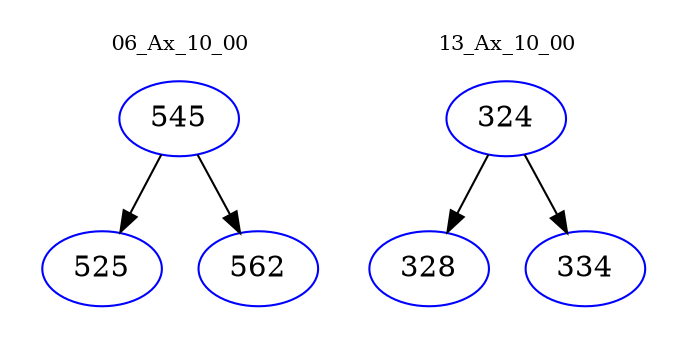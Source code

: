 digraph{
subgraph cluster_0 {
color = white
label = "06_Ax_10_00";
fontsize=10;
T0_545 [label="545", color="blue"]
T0_545 -> T0_525 [color="black"]
T0_525 [label="525", color="blue"]
T0_545 -> T0_562 [color="black"]
T0_562 [label="562", color="blue"]
}
subgraph cluster_1 {
color = white
label = "13_Ax_10_00";
fontsize=10;
T1_324 [label="324", color="blue"]
T1_324 -> T1_328 [color="black"]
T1_328 [label="328", color="blue"]
T1_324 -> T1_334 [color="black"]
T1_334 [label="334", color="blue"]
}
}
